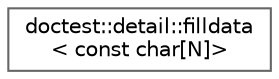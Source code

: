 digraph "Graphical Class Hierarchy"
{
 // LATEX_PDF_SIZE
  bgcolor="transparent";
  edge [fontname=Helvetica,fontsize=10,labelfontname=Helvetica,labelfontsize=10];
  node [fontname=Helvetica,fontsize=10,shape=box,height=0.2,width=0.4];
  rankdir="LR";
  Node0 [label="doctest::detail::filldata\l\< const char[N]\>",height=0.2,width=0.4,color="grey40", fillcolor="white", style="filled",URL="$structdoctest_1_1detail_1_1filldata_3_01const_01char_0f_n_0e_4.html",tooltip=" "];
}

